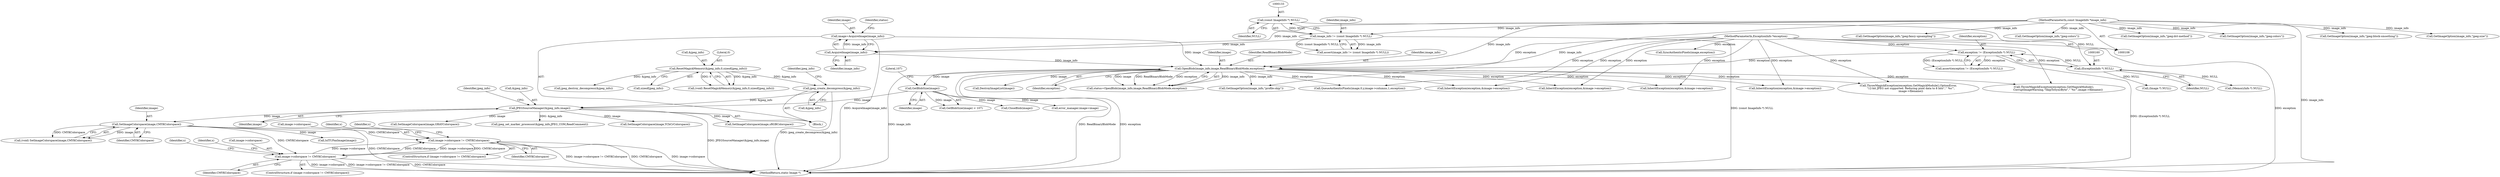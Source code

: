 digraph "0_ImageMagick_948356eec65aea91995d4b7cc487d197d2c5f602@pointer" {
"1001520" [label="(Call,image->colorspace != CMYKColorspace)"];
"1001701" [label="(Call,image->colorspace != CMYKColorspace)"];
"1001520" [label="(Call,image->colorspace != CMYKColorspace)"];
"1000897" [label="(Call,SetImageColorspace(image,CMYKColorspace))"];
"1000318" [label="(Call,JPEGSourceManager(&jpeg_info,image))"];
"1000315" [label="(Call,jpeg_create_decompress(&jpeg_info))"];
"1000216" [label="(Call,ResetMagickMemory(&jpeg_info,0,sizeof(jpeg_info)))"];
"1000200" [label="(Call,GetBlobSize(image))"];
"1000180" [label="(Call,OpenBlob(image_info,image,ReadBinaryBlobMode,exception))"];
"1000176" [label="(Call,AcquireImage(image_info))"];
"1000130" [label="(Call,image_info != (const ImageInfo *) NULL)"];
"1000109" [label="(MethodParameterIn,const ImageInfo *image_info)"];
"1000132" [label="(Call,(const ImageInfo *) NULL)"];
"1000174" [label="(Call,image=AcquireImage(image_info))"];
"1000157" [label="(Call,exception != (ExceptionInfo *) NULL)"];
"1000110" [label="(MethodParameterIn,ExceptionInfo *exception)"];
"1000159" [label="(Call,(ExceptionInfo *) NULL)"];
"1000244" [label="(Call,error_manager.image=image)"];
"1000175" [label="(Identifier,image)"];
"1000195" [label="(Call,(Image *) NULL)"];
"1000180" [label="(Call,OpenBlob(image_info,image,ReadBinaryBlobMode,exception))"];
"1000706" [label="(Call,GetImageOption(image_info,\"jpeg:block-smoothing\"))"];
"1000889" [label="(Call,SetImageColorspace(image,YCbCrColorspace))"];
"1001881" [label="(MethodReturn,static Image *)"];
"1000177" [label="(Identifier,image_info)"];
"1000903" [label="(Call,IsITUFaxImage(image))"];
"1001755" [label="(Identifier,x)"];
"1000216" [label="(Call,ResetMagickMemory(&jpeg_info,0,sizeof(jpeg_info)))"];
"1000257" [label="(Call,jpeg_destroy_decompress(&jpeg_info))"];
"1000192" [label="(Call,DestroyImageList(image))"];
"1000111" [label="(Block,)"];
"1001521" [label="(Call,image->colorspace)"];
"1001700" [label="(ControlStructure,if (image->colorspace != CMYKColorspace))"];
"1000241" [label="(Call,(MemoryInfo *) NULL)"];
"1000318" [label="(Call,JPEGSourceManager(&jpeg_info,image))"];
"1000217" [label="(Call,&jpeg_info)"];
"1001708" [label="(Identifier,x)"];
"1001410" [label="(Call,ThrowMagickException(exception,GetMagickModule(),\n          CorruptImageWarning,\"SkipToSyncByte\",\"`%s'\",image->filename))"];
"1000181" [label="(Identifier,image_info)"];
"1001519" [label="(ControlStructure,if (image->colorspace != CMYKColorspace))"];
"1000182" [label="(Identifier,image)"];
"1001705" [label="(Identifier,CMYKColorspace)"];
"1000320" [label="(Identifier,jpeg_info)"];
"1000183" [label="(Identifier,ReadBinaryBlobMode)"];
"1000156" [label="(Call,assert(exception != (ExceptionInfo *) NULL))"];
"1000129" [label="(Call,assert(image_info != (const ImageInfo *) NULL))"];
"1000176" [label="(Call,AcquireImage(image_info))"];
"1000219" [label="(Literal,0)"];
"1000936" [label="(Call,InheritException(exception,&image->exception))"];
"1000899" [label="(Identifier,CMYKColorspace)"];
"1000134" [label="(Identifier,NULL)"];
"1000298" [label="(Call,InheritException(exception,&image->exception))"];
"1000220" [label="(Call,sizeof(jpeg_info))"];
"1000324" [label="(Identifier,jpeg_info)"];
"1000199" [label="(Call,GetBlobSize(image) < 107)"];
"1000132" [label="(Call,(const ImageInfo *) NULL)"];
"1000158" [label="(Identifier,exception)"];
"1000214" [label="(Call,(void) ResetMagickMemory(&jpeg_info,0,sizeof(jpeg_info)))"];
"1000499" [label="(Call,GetImageOption(image_info,\"jpeg:size\"))"];
"1000315" [label="(Call,jpeg_create_decompress(&jpeg_info))"];
"1000110" [label="(MethodParameterIn,ExceptionInfo *exception)"];
"1000873" [label="(Call,SetImageColorspace(image,sRGBColorspace))"];
"1000898" [label="(Identifier,image)"];
"1000202" [label="(Literal,107)"];
"1001701" [label="(Call,image->colorspace != CMYKColorspace)"];
"1000659" [label="(Call,ThrowMagickException(exception,GetMagickModule(),OptionError,\n      \"12-bit JPEG not supported. Reducing pixel data to 8 bits\",\"`%s'\",\n      image->filename))"];
"1001527" [label="(Identifier,x)"];
"1000329" [label="(Call,GetImageOption(image_info,\"profile:skip\"))"];
"1000179" [label="(Identifier,status)"];
"1000815" [label="(Call,GetImageOption(image_info,\"jpeg:fancy-upsampling\"))"];
"1000109" [label="(MethodParameterIn,const ImageInfo *image_info)"];
"1001520" [label="(Call,image->colorspace != CMYKColorspace)"];
"1000157" [label="(Call,exception != (ExceptionInfo *) NULL)"];
"1000321" [label="(Identifier,image)"];
"1000681" [label="(Call,GetImageOption(image_info,\"jpeg:colors\"))"];
"1001098" [label="(Call,InheritException(exception,&image->exception))"];
"1000895" [label="(Call,(void) SetImageColorspace(image,CMYKColorspace))"];
"1000200" [label="(Call,GetBlobSize(image))"];
"1000316" [label="(Call,&jpeg_info)"];
"1001580" [label="(Identifier,x)"];
"1000319" [label="(Call,&jpeg_info)"];
"1000161" [label="(Identifier,NULL)"];
"1000881" [label="(Call,SetImageColorspace(image,GRAYColorspace))"];
"1001702" [label="(Call,image->colorspace)"];
"1000174" [label="(Call,image=AcquireImage(image_info))"];
"1000733" [label="(Call,GetImageOption(image_info,\"jpeg:dct-method\"))"];
"1000131" [label="(Identifier,image_info)"];
"1001524" [label="(Identifier,CMYKColorspace)"];
"1001820" [label="(Call,SyncAuthenticPixels(image,exception))"];
"1000184" [label="(Identifier,exception)"];
"1000897" [label="(Call,SetImageColorspace(image,CMYKColorspace))"];
"1000201" [label="(Identifier,image)"];
"1000178" [label="(Call,status=OpenBlob(image_info,image,ReadBinaryBlobMode,exception))"];
"1000976" [label="(Call,InheritException(exception,&image->exception))"];
"1000322" [label="(Call,jpeg_set_marker_processor(&jpeg_info,JPEG_COM,ReadComment))"];
"1000278" [label="(Call,CloseBlob(image))"];
"1000130" [label="(Call,image_info != (const ImageInfo *) NULL)"];
"1001425" [label="(Call,QueueAuthenticPixels(image,0,y,image->columns,1,exception))"];
"1000159" [label="(Call,(ExceptionInfo *) NULL)"];
"1000919" [label="(Call,GetImageOption(image_info,\"jpeg:colors\"))"];
"1001520" -> "1001519"  [label="AST: "];
"1001520" -> "1001524"  [label="CFG: "];
"1001521" -> "1001520"  [label="AST: "];
"1001524" -> "1001520"  [label="AST: "];
"1001527" -> "1001520"  [label="CFG: "];
"1001580" -> "1001520"  [label="CFG: "];
"1001520" -> "1001881"  [label="DDG: image->colorspace"];
"1001520" -> "1001881"  [label="DDG: image->colorspace != CMYKColorspace"];
"1001520" -> "1001881"  [label="DDG: CMYKColorspace"];
"1001701" -> "1001520"  [label="DDG: image->colorspace"];
"1001701" -> "1001520"  [label="DDG: CMYKColorspace"];
"1000897" -> "1001520"  [label="DDG: CMYKColorspace"];
"1001520" -> "1001701"  [label="DDG: image->colorspace"];
"1001520" -> "1001701"  [label="DDG: CMYKColorspace"];
"1001701" -> "1001700"  [label="AST: "];
"1001701" -> "1001705"  [label="CFG: "];
"1001702" -> "1001701"  [label="AST: "];
"1001705" -> "1001701"  [label="AST: "];
"1001708" -> "1001701"  [label="CFG: "];
"1001755" -> "1001701"  [label="CFG: "];
"1001701" -> "1001881"  [label="DDG: CMYKColorspace"];
"1001701" -> "1001881"  [label="DDG: image->colorspace"];
"1001701" -> "1001881"  [label="DDG: image->colorspace != CMYKColorspace"];
"1000897" -> "1001701"  [label="DDG: CMYKColorspace"];
"1000897" -> "1000895"  [label="AST: "];
"1000897" -> "1000899"  [label="CFG: "];
"1000898" -> "1000897"  [label="AST: "];
"1000899" -> "1000897"  [label="AST: "];
"1000895" -> "1000897"  [label="CFG: "];
"1000897" -> "1001881"  [label="DDG: CMYKColorspace"];
"1000897" -> "1000895"  [label="DDG: image"];
"1000897" -> "1000895"  [label="DDG: CMYKColorspace"];
"1000318" -> "1000897"  [label="DDG: image"];
"1000897" -> "1000903"  [label="DDG: image"];
"1000318" -> "1000111"  [label="AST: "];
"1000318" -> "1000321"  [label="CFG: "];
"1000319" -> "1000318"  [label="AST: "];
"1000321" -> "1000318"  [label="AST: "];
"1000324" -> "1000318"  [label="CFG: "];
"1000318" -> "1001881"  [label="DDG: JPEGSourceManager(&jpeg_info,image)"];
"1000315" -> "1000318"  [label="DDG: &jpeg_info"];
"1000200" -> "1000318"  [label="DDG: image"];
"1000318" -> "1000322"  [label="DDG: &jpeg_info"];
"1000318" -> "1000873"  [label="DDG: image"];
"1000318" -> "1000881"  [label="DDG: image"];
"1000318" -> "1000889"  [label="DDG: image"];
"1000315" -> "1000111"  [label="AST: "];
"1000315" -> "1000316"  [label="CFG: "];
"1000316" -> "1000315"  [label="AST: "];
"1000320" -> "1000315"  [label="CFG: "];
"1000315" -> "1001881"  [label="DDG: jpeg_create_decompress(&jpeg_info)"];
"1000216" -> "1000315"  [label="DDG: &jpeg_info"];
"1000216" -> "1000214"  [label="AST: "];
"1000216" -> "1000220"  [label="CFG: "];
"1000217" -> "1000216"  [label="AST: "];
"1000219" -> "1000216"  [label="AST: "];
"1000220" -> "1000216"  [label="AST: "];
"1000214" -> "1000216"  [label="CFG: "];
"1000216" -> "1000214"  [label="DDG: &jpeg_info"];
"1000216" -> "1000214"  [label="DDG: 0"];
"1000216" -> "1000257"  [label="DDG: &jpeg_info"];
"1000200" -> "1000199"  [label="AST: "];
"1000200" -> "1000201"  [label="CFG: "];
"1000201" -> "1000200"  [label="AST: "];
"1000202" -> "1000200"  [label="CFG: "];
"1000200" -> "1000199"  [label="DDG: image"];
"1000180" -> "1000200"  [label="DDG: image"];
"1000200" -> "1000244"  [label="DDG: image"];
"1000200" -> "1000278"  [label="DDG: image"];
"1000180" -> "1000178"  [label="AST: "];
"1000180" -> "1000184"  [label="CFG: "];
"1000181" -> "1000180"  [label="AST: "];
"1000182" -> "1000180"  [label="AST: "];
"1000183" -> "1000180"  [label="AST: "];
"1000184" -> "1000180"  [label="AST: "];
"1000178" -> "1000180"  [label="CFG: "];
"1000180" -> "1001881"  [label="DDG: exception"];
"1000180" -> "1001881"  [label="DDG: image_info"];
"1000180" -> "1001881"  [label="DDG: ReadBinaryBlobMode"];
"1000180" -> "1000178"  [label="DDG: image_info"];
"1000180" -> "1000178"  [label="DDG: image"];
"1000180" -> "1000178"  [label="DDG: ReadBinaryBlobMode"];
"1000180" -> "1000178"  [label="DDG: exception"];
"1000176" -> "1000180"  [label="DDG: image_info"];
"1000109" -> "1000180"  [label="DDG: image_info"];
"1000174" -> "1000180"  [label="DDG: image"];
"1000157" -> "1000180"  [label="DDG: exception"];
"1000110" -> "1000180"  [label="DDG: exception"];
"1000180" -> "1000192"  [label="DDG: image"];
"1000180" -> "1000298"  [label="DDG: exception"];
"1000180" -> "1000329"  [label="DDG: image_info"];
"1000180" -> "1000659"  [label="DDG: exception"];
"1000180" -> "1000936"  [label="DDG: exception"];
"1000180" -> "1000976"  [label="DDG: exception"];
"1000180" -> "1001098"  [label="DDG: exception"];
"1000180" -> "1001410"  [label="DDG: exception"];
"1000180" -> "1001425"  [label="DDG: exception"];
"1000176" -> "1000174"  [label="AST: "];
"1000176" -> "1000177"  [label="CFG: "];
"1000177" -> "1000176"  [label="AST: "];
"1000174" -> "1000176"  [label="CFG: "];
"1000176" -> "1000174"  [label="DDG: image_info"];
"1000130" -> "1000176"  [label="DDG: image_info"];
"1000109" -> "1000176"  [label="DDG: image_info"];
"1000130" -> "1000129"  [label="AST: "];
"1000130" -> "1000132"  [label="CFG: "];
"1000131" -> "1000130"  [label="AST: "];
"1000132" -> "1000130"  [label="AST: "];
"1000129" -> "1000130"  [label="CFG: "];
"1000130" -> "1001881"  [label="DDG: (const ImageInfo *) NULL"];
"1000130" -> "1000129"  [label="DDG: image_info"];
"1000130" -> "1000129"  [label="DDG: (const ImageInfo *) NULL"];
"1000109" -> "1000130"  [label="DDG: image_info"];
"1000132" -> "1000130"  [label="DDG: NULL"];
"1000109" -> "1000108"  [label="AST: "];
"1000109" -> "1001881"  [label="DDG: image_info"];
"1000109" -> "1000329"  [label="DDG: image_info"];
"1000109" -> "1000499"  [label="DDG: image_info"];
"1000109" -> "1000681"  [label="DDG: image_info"];
"1000109" -> "1000706"  [label="DDG: image_info"];
"1000109" -> "1000733"  [label="DDG: image_info"];
"1000109" -> "1000815"  [label="DDG: image_info"];
"1000109" -> "1000919"  [label="DDG: image_info"];
"1000132" -> "1000134"  [label="CFG: "];
"1000133" -> "1000132"  [label="AST: "];
"1000134" -> "1000132"  [label="AST: "];
"1000132" -> "1000159"  [label="DDG: NULL"];
"1000174" -> "1000111"  [label="AST: "];
"1000175" -> "1000174"  [label="AST: "];
"1000179" -> "1000174"  [label="CFG: "];
"1000174" -> "1001881"  [label="DDG: AcquireImage(image_info)"];
"1000157" -> "1000156"  [label="AST: "];
"1000157" -> "1000159"  [label="CFG: "];
"1000158" -> "1000157"  [label="AST: "];
"1000159" -> "1000157"  [label="AST: "];
"1000156" -> "1000157"  [label="CFG: "];
"1000157" -> "1001881"  [label="DDG: (ExceptionInfo *) NULL"];
"1000157" -> "1000156"  [label="DDG: exception"];
"1000157" -> "1000156"  [label="DDG: (ExceptionInfo *) NULL"];
"1000110" -> "1000157"  [label="DDG: exception"];
"1000159" -> "1000157"  [label="DDG: NULL"];
"1000110" -> "1000108"  [label="AST: "];
"1000110" -> "1001881"  [label="DDG: exception"];
"1000110" -> "1000298"  [label="DDG: exception"];
"1000110" -> "1000659"  [label="DDG: exception"];
"1000110" -> "1000936"  [label="DDG: exception"];
"1000110" -> "1000976"  [label="DDG: exception"];
"1000110" -> "1001098"  [label="DDG: exception"];
"1000110" -> "1001410"  [label="DDG: exception"];
"1000110" -> "1001425"  [label="DDG: exception"];
"1000110" -> "1001820"  [label="DDG: exception"];
"1000159" -> "1000161"  [label="CFG: "];
"1000160" -> "1000159"  [label="AST: "];
"1000161" -> "1000159"  [label="AST: "];
"1000159" -> "1000195"  [label="DDG: NULL"];
"1000159" -> "1000241"  [label="DDG: NULL"];
}
